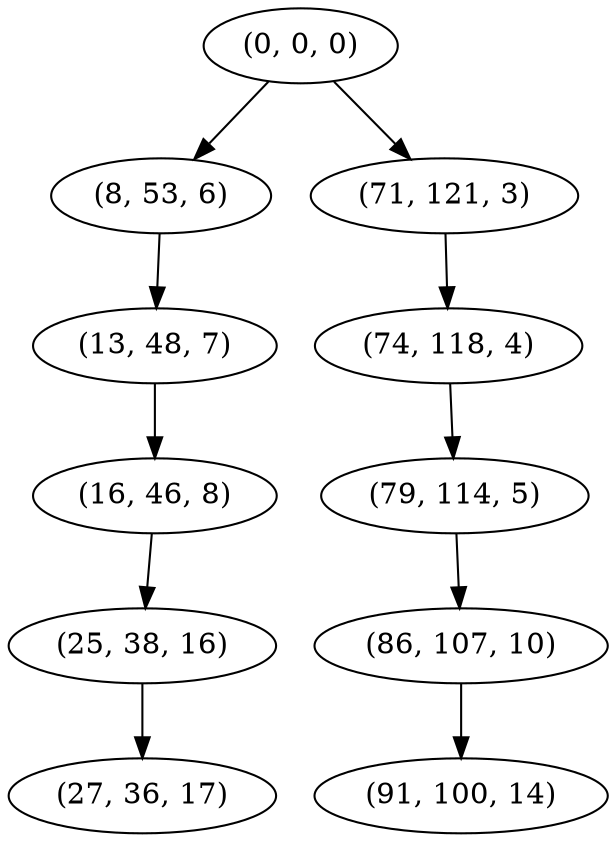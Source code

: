 digraph tree {
    "(0, 0, 0)";
    "(8, 53, 6)";
    "(13, 48, 7)";
    "(16, 46, 8)";
    "(25, 38, 16)";
    "(27, 36, 17)";
    "(71, 121, 3)";
    "(74, 118, 4)";
    "(79, 114, 5)";
    "(86, 107, 10)";
    "(91, 100, 14)";
    "(0, 0, 0)" -> "(8, 53, 6)";
    "(0, 0, 0)" -> "(71, 121, 3)";
    "(8, 53, 6)" -> "(13, 48, 7)";
    "(13, 48, 7)" -> "(16, 46, 8)";
    "(16, 46, 8)" -> "(25, 38, 16)";
    "(25, 38, 16)" -> "(27, 36, 17)";
    "(71, 121, 3)" -> "(74, 118, 4)";
    "(74, 118, 4)" -> "(79, 114, 5)";
    "(79, 114, 5)" -> "(86, 107, 10)";
    "(86, 107, 10)" -> "(91, 100, 14)";
}
